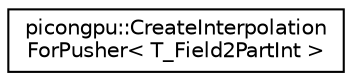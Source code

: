 digraph "Graphical Class Hierarchy"
{
 // LATEX_PDF_SIZE
  edge [fontname="Helvetica",fontsize="10",labelfontname="Helvetica",labelfontsize="10"];
  node [fontname="Helvetica",fontsize="10",shape=record];
  rankdir="LR";
  Node0 [label="picongpu::CreateInterpolation\lForPusher\< T_Field2PartInt \>",height=0.2,width=0.4,color="black", fillcolor="white", style="filled",URL="$structpicongpu_1_1_create_interpolation_for_pusher.html",tooltip="functor to create particle field interpolator"];
}
